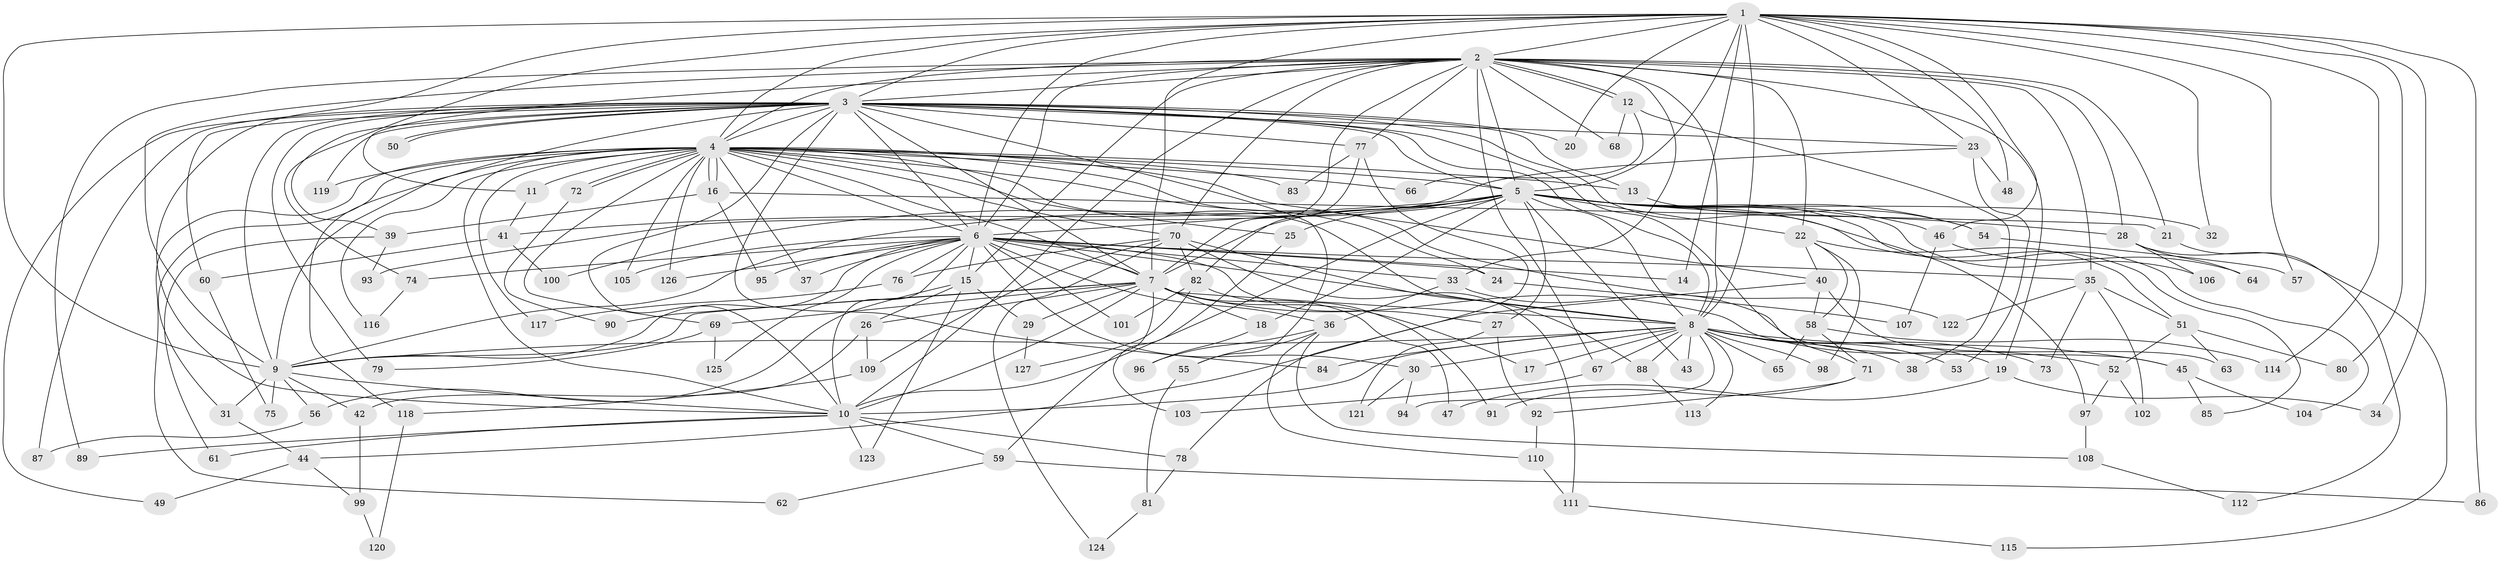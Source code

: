 // Generated by graph-tools (version 1.1) at 2025/01/03/09/25 03:01:12]
// undirected, 127 vertices, 279 edges
graph export_dot {
graph [start="1"]
  node [color=gray90,style=filled];
  1;
  2;
  3;
  4;
  5;
  6;
  7;
  8;
  9;
  10;
  11;
  12;
  13;
  14;
  15;
  16;
  17;
  18;
  19;
  20;
  21;
  22;
  23;
  24;
  25;
  26;
  27;
  28;
  29;
  30;
  31;
  32;
  33;
  34;
  35;
  36;
  37;
  38;
  39;
  40;
  41;
  42;
  43;
  44;
  45;
  46;
  47;
  48;
  49;
  50;
  51;
  52;
  53;
  54;
  55;
  56;
  57;
  58;
  59;
  60;
  61;
  62;
  63;
  64;
  65;
  66;
  67;
  68;
  69;
  70;
  71;
  72;
  73;
  74;
  75;
  76;
  77;
  78;
  79;
  80;
  81;
  82;
  83;
  84;
  85;
  86;
  87;
  88;
  89;
  90;
  91;
  92;
  93;
  94;
  95;
  96;
  97;
  98;
  99;
  100;
  101;
  102;
  103;
  104;
  105;
  106;
  107;
  108;
  109;
  110;
  111;
  112;
  113;
  114;
  115;
  116;
  117;
  118;
  119;
  120;
  121;
  122;
  123;
  124;
  125;
  126;
  127;
  1 -- 2;
  1 -- 3;
  1 -- 4;
  1 -- 5;
  1 -- 6;
  1 -- 7;
  1 -- 8;
  1 -- 9;
  1 -- 10;
  1 -- 14;
  1 -- 20;
  1 -- 23;
  1 -- 32;
  1 -- 34;
  1 -- 46;
  1 -- 48;
  1 -- 57;
  1 -- 74;
  1 -- 80;
  1 -- 86;
  1 -- 114;
  2 -- 3;
  2 -- 4;
  2 -- 5;
  2 -- 6;
  2 -- 7;
  2 -- 8;
  2 -- 9;
  2 -- 10;
  2 -- 11;
  2 -- 12;
  2 -- 12;
  2 -- 15;
  2 -- 19;
  2 -- 21;
  2 -- 22;
  2 -- 28;
  2 -- 33;
  2 -- 35;
  2 -- 67;
  2 -- 68;
  2 -- 70;
  2 -- 77;
  2 -- 89;
  3 -- 4;
  3 -- 5;
  3 -- 6;
  3 -- 7;
  3 -- 8;
  3 -- 9;
  3 -- 10;
  3 -- 13;
  3 -- 20;
  3 -- 23;
  3 -- 39;
  3 -- 49;
  3 -- 50;
  3 -- 50;
  3 -- 55;
  3 -- 60;
  3 -- 71;
  3 -- 77;
  3 -- 79;
  3 -- 84;
  3 -- 87;
  3 -- 97;
  3 -- 118;
  3 -- 119;
  4 -- 5;
  4 -- 6;
  4 -- 7;
  4 -- 8;
  4 -- 9;
  4 -- 10;
  4 -- 11;
  4 -- 13;
  4 -- 16;
  4 -- 16;
  4 -- 24;
  4 -- 25;
  4 -- 31;
  4 -- 37;
  4 -- 40;
  4 -- 62;
  4 -- 66;
  4 -- 69;
  4 -- 70;
  4 -- 72;
  4 -- 72;
  4 -- 83;
  4 -- 105;
  4 -- 116;
  4 -- 117;
  4 -- 119;
  4 -- 122;
  4 -- 126;
  5 -- 6;
  5 -- 7;
  5 -- 8;
  5 -- 9;
  5 -- 10;
  5 -- 18;
  5 -- 22;
  5 -- 25;
  5 -- 27;
  5 -- 28;
  5 -- 32;
  5 -- 41;
  5 -- 43;
  5 -- 46;
  5 -- 54;
  5 -- 85;
  5 -- 100;
  5 -- 104;
  5 -- 106;
  6 -- 7;
  6 -- 8;
  6 -- 9;
  6 -- 10;
  6 -- 14;
  6 -- 15;
  6 -- 24;
  6 -- 27;
  6 -- 30;
  6 -- 33;
  6 -- 35;
  6 -- 36;
  6 -- 37;
  6 -- 74;
  6 -- 76;
  6 -- 95;
  6 -- 101;
  6 -- 105;
  6 -- 125;
  6 -- 126;
  7 -- 8;
  7 -- 9;
  7 -- 10;
  7 -- 17;
  7 -- 18;
  7 -- 26;
  7 -- 29;
  7 -- 47;
  7 -- 52;
  7 -- 59;
  7 -- 69;
  7 -- 90;
  8 -- 9;
  8 -- 10;
  8 -- 17;
  8 -- 19;
  8 -- 30;
  8 -- 38;
  8 -- 43;
  8 -- 45;
  8 -- 53;
  8 -- 65;
  8 -- 67;
  8 -- 73;
  8 -- 84;
  8 -- 88;
  8 -- 94;
  8 -- 98;
  8 -- 113;
  9 -- 10;
  9 -- 31;
  9 -- 42;
  9 -- 56;
  9 -- 75;
  10 -- 59;
  10 -- 61;
  10 -- 78;
  10 -- 89;
  10 -- 123;
  11 -- 41;
  12 -- 38;
  12 -- 66;
  12 -- 68;
  13 -- 54;
  15 -- 26;
  15 -- 29;
  15 -- 56;
  15 -- 123;
  16 -- 21;
  16 -- 39;
  16 -- 95;
  18 -- 96;
  19 -- 34;
  19 -- 47;
  21 -- 112;
  22 -- 40;
  22 -- 51;
  22 -- 58;
  22 -- 98;
  23 -- 48;
  23 -- 53;
  23 -- 93;
  24 -- 107;
  25 -- 103;
  26 -- 42;
  26 -- 109;
  27 -- 92;
  27 -- 121;
  28 -- 64;
  28 -- 106;
  28 -- 115;
  29 -- 127;
  30 -- 94;
  30 -- 121;
  31 -- 44;
  33 -- 36;
  33 -- 45;
  35 -- 51;
  35 -- 73;
  35 -- 102;
  35 -- 122;
  36 -- 55;
  36 -- 96;
  36 -- 108;
  36 -- 110;
  39 -- 61;
  39 -- 93;
  40 -- 44;
  40 -- 58;
  40 -- 63;
  41 -- 60;
  41 -- 100;
  42 -- 99;
  44 -- 49;
  44 -- 99;
  45 -- 85;
  45 -- 104;
  46 -- 64;
  46 -- 107;
  51 -- 52;
  51 -- 63;
  51 -- 80;
  52 -- 97;
  52 -- 102;
  54 -- 57;
  55 -- 81;
  56 -- 87;
  58 -- 65;
  58 -- 71;
  58 -- 114;
  59 -- 62;
  59 -- 86;
  60 -- 75;
  67 -- 103;
  69 -- 79;
  69 -- 125;
  70 -- 76;
  70 -- 82;
  70 -- 88;
  70 -- 109;
  70 -- 111;
  70 -- 124;
  71 -- 91;
  71 -- 92;
  72 -- 90;
  74 -- 116;
  76 -- 117;
  77 -- 78;
  77 -- 82;
  77 -- 83;
  78 -- 81;
  81 -- 124;
  82 -- 91;
  82 -- 101;
  82 -- 127;
  88 -- 113;
  92 -- 110;
  97 -- 108;
  99 -- 120;
  108 -- 112;
  109 -- 118;
  110 -- 111;
  111 -- 115;
  118 -- 120;
}
